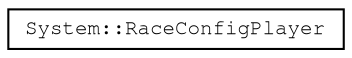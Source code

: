 digraph "Graphical Class Hierarchy"
{
 // LATEX_PDF_SIZE
  edge [fontname="FreeMono",fontsize="10",labelfontname="FreeMono",labelfontsize="10"];
  node [fontname="FreeMono",fontsize="10",shape=record];
  rankdir="LR";
  Node0 [label="System::RaceConfigPlayer",height=0.2,width=0.4,color="black", fillcolor="white", style="filled",URL="$class_system_1_1_race_config_player.html",tooltip=" "];
}
